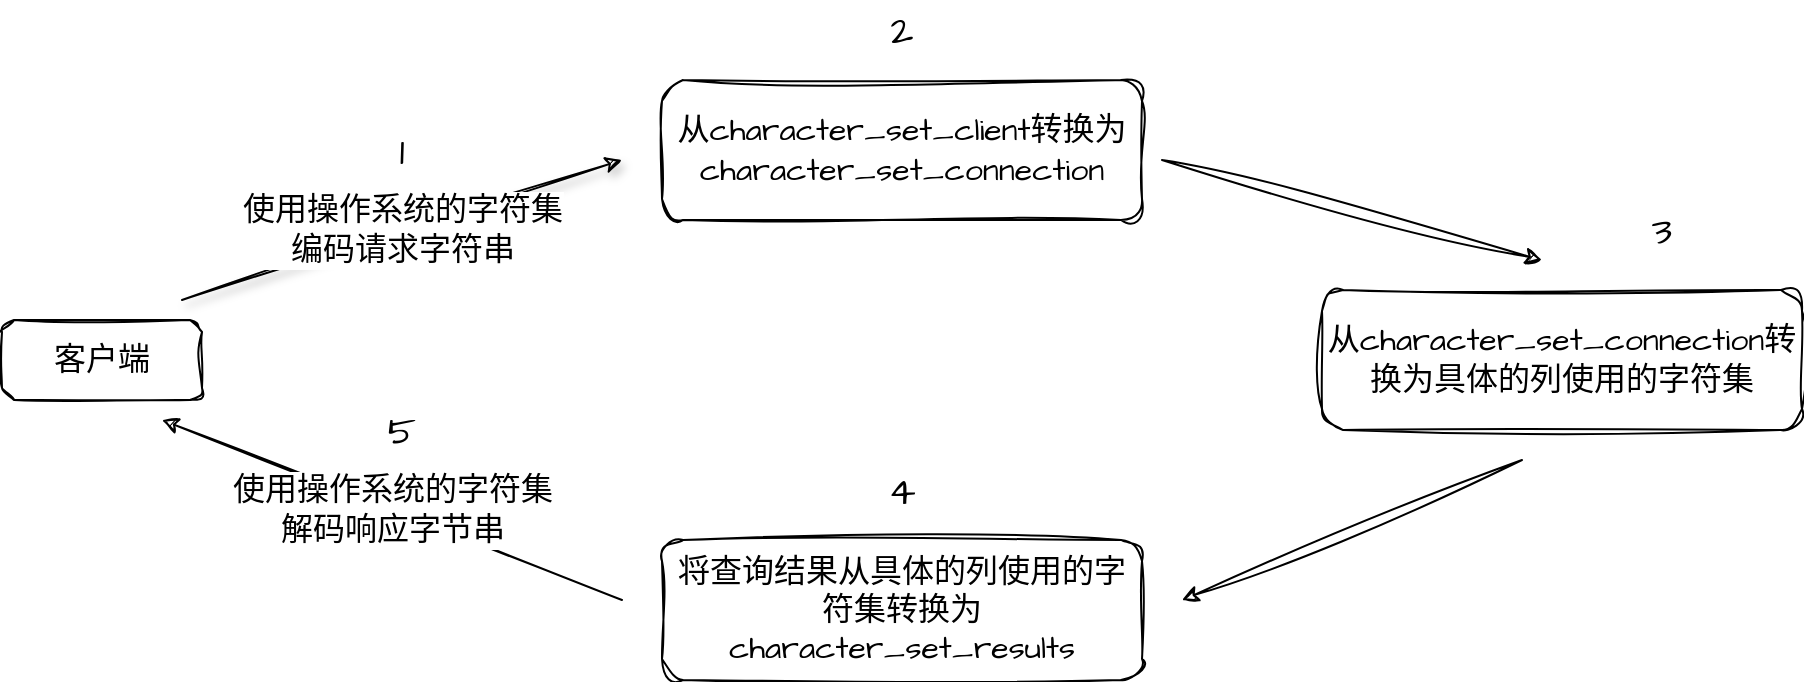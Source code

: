 <mxfile version="20.8.16" type="device"><diagram name="client与server字符集转换过程" id="yH1cSqVLJUsIL5VlOVTV"><mxGraphModel dx="1354" dy="613" grid="1" gridSize="10" guides="1" tooltips="1" connect="1" arrows="1" fold="1" page="0" pageScale="1" pageWidth="827" pageHeight="1169" math="0" shadow="0"><root><mxCell id="0"/><mxCell id="1" parent="0"/><mxCell id="BI85BvmCZE3Uay3jPqRN-1" value="客户端" style="rounded=1;whiteSpace=wrap;html=1;hachureGap=4;fontFamily=Architects Daughter;fontSize=16;fontSource=https%3A%2F%2Ffonts.googleapis.com%2Fcss%3Ffamily%3DArchitects%2BDaughter;sketch=1;curveFitting=1;jiggle=2;" vertex="1" parent="1"><mxGeometry x="-130" y="210" width="100" height="40" as="geometry"/></mxCell><mxCell id="BI85BvmCZE3Uay3jPqRN-2" value="从character_set_client转换为character_set_connection" style="rounded=1;whiteSpace=wrap;html=1;hachureGap=4;fontFamily=Architects Daughter;fontSize=16;fontSource=https%3A%2F%2Ffonts.googleapis.com%2Fcss%3Ffamily%3DArchitects%2BDaughter;sketch=1;curveFitting=1;jiggle=2;" vertex="1" parent="1"><mxGeometry x="200" y="90" width="240" height="70" as="geometry"/></mxCell><mxCell id="BI85BvmCZE3Uay3jPqRN-3" value="从character_set_connection转换为具体的列使用的字符集" style="rounded=1;whiteSpace=wrap;html=1;hachureGap=4;fontFamily=Architects Daughter;fontSize=16;fontSource=https%3A%2F%2Ffonts.googleapis.com%2Fcss%3Ffamily%3DArchitects%2BDaughter;sketch=1;curveFitting=1;jiggle=2;" vertex="1" parent="1"><mxGeometry x="530" y="195" width="240" height="70" as="geometry"/></mxCell><mxCell id="BI85BvmCZE3Uay3jPqRN-4" value="将查询结果从具体的列使用的字符集转换为character_set_results" style="rounded=1;whiteSpace=wrap;html=1;hachureGap=4;fontFamily=Architects Daughter;fontSize=16;fontSource=https%3A%2F%2Ffonts.googleapis.com%2Fcss%3Ffamily%3DArchitects%2BDaughter;sketch=1;curveFitting=1;jiggle=2;" vertex="1" parent="1"><mxGeometry x="200" y="320" width="240" height="70" as="geometry"/></mxCell><mxCell id="BI85BvmCZE3Uay3jPqRN-5" value="" style="endArrow=classic;html=1;rounded=1;hachureGap=4;fontFamily=Architects Daughter;fontSource=https%3A%2F%2Ffonts.googleapis.com%2Fcss%3Ffamily%3DArchitects%2BDaughter;fontSize=16;sketch=1;curveFitting=1;jiggle=2;" edge="1" parent="1"><mxGeometry width="50" height="50" relative="1" as="geometry"><mxPoint x="450" y="130" as="sourcePoint"/><mxPoint x="640" y="180" as="targetPoint"/></mxGeometry></mxCell><mxCell id="BI85BvmCZE3Uay3jPqRN-6" value="" style="endArrow=classic;html=1;rounded=1;hachureGap=4;fontFamily=Architects Daughter;fontSource=https%3A%2F%2Ffonts.googleapis.com%2Fcss%3Ffamily%3DArchitects%2BDaughter;fontSize=16;sketch=1;curveFitting=1;jiggle=2;" edge="1" parent="1"><mxGeometry width="50" height="50" relative="1" as="geometry"><mxPoint x="630" y="280" as="sourcePoint"/><mxPoint x="460" y="350" as="targetPoint"/></mxGeometry></mxCell><mxCell id="BI85BvmCZE3Uay3jPqRN-7" value="使用操作系统的字符集&lt;br&gt;解码响应字节串" style="endArrow=classic;html=1;rounded=1;hachureGap=4;fontFamily=Architects Daughter;fontSource=https%3A%2F%2Ffonts.googleapis.com%2Fcss%3Ffamily%3DArchitects%2BDaughter;fontSize=16;sketch=1;curveFitting=1;jiggle=2;" edge="1" parent="1"><mxGeometry width="50" height="50" relative="1" as="geometry"><mxPoint x="180" y="350" as="sourcePoint"/><mxPoint x="-50" y="260" as="targetPoint"/></mxGeometry></mxCell><mxCell id="BI85BvmCZE3Uay3jPqRN-8" value="使用操作系统的字符集&lt;br&gt;编码请求字符串" style="endArrow=classic;html=1;rounded=1;shadow=1;hachureGap=4;fontFamily=Architects Daughter;fontSource=https%3A%2F%2Ffonts.googleapis.com%2Fcss%3Ffamily%3DArchitects%2BDaughter;fontSize=16;sketch=1;curveFitting=1;jiggle=2;" edge="1" parent="1"><mxGeometry width="50" height="50" relative="1" as="geometry"><mxPoint x="-40" y="200" as="sourcePoint"/><mxPoint x="180" y="130" as="targetPoint"/></mxGeometry></mxCell><mxCell id="BI85BvmCZE3Uay3jPqRN-9" value="1" style="text;html=1;strokeColor=none;fillColor=none;align=center;verticalAlign=middle;whiteSpace=wrap;rounded=0;fontSize=20;fontFamily=Architects Daughter;" vertex="1" parent="1"><mxGeometry x="40" y="110" width="60" height="30" as="geometry"/></mxCell><mxCell id="BI85BvmCZE3Uay3jPqRN-10" value="2" style="text;html=1;strokeColor=none;fillColor=none;align=center;verticalAlign=middle;whiteSpace=wrap;rounded=0;fontSize=20;fontFamily=Architects Daughter;" vertex="1" parent="1"><mxGeometry x="290" y="50" width="60" height="30" as="geometry"/></mxCell><mxCell id="BI85BvmCZE3Uay3jPqRN-11" value="3" style="text;html=1;strokeColor=none;fillColor=none;align=center;verticalAlign=middle;whiteSpace=wrap;rounded=0;fontSize=20;fontFamily=Architects Daughter;" vertex="1" parent="1"><mxGeometry x="670" y="150" width="60" height="30" as="geometry"/></mxCell><mxCell id="BI85BvmCZE3Uay3jPqRN-12" value="4" style="text;html=1;strokeColor=none;fillColor=none;align=center;verticalAlign=middle;whiteSpace=wrap;rounded=0;fontSize=20;fontFamily=Architects Daughter;" vertex="1" parent="1"><mxGeometry x="290" y="280" width="60" height="30" as="geometry"/></mxCell><mxCell id="BI85BvmCZE3Uay3jPqRN-13" value="5" style="text;html=1;strokeColor=none;fillColor=none;align=center;verticalAlign=middle;whiteSpace=wrap;rounded=0;fontSize=20;fontFamily=Architects Daughter;" vertex="1" parent="1"><mxGeometry x="40" y="250" width="60" height="30" as="geometry"/></mxCell></root></mxGraphModel></diagram></mxfile>